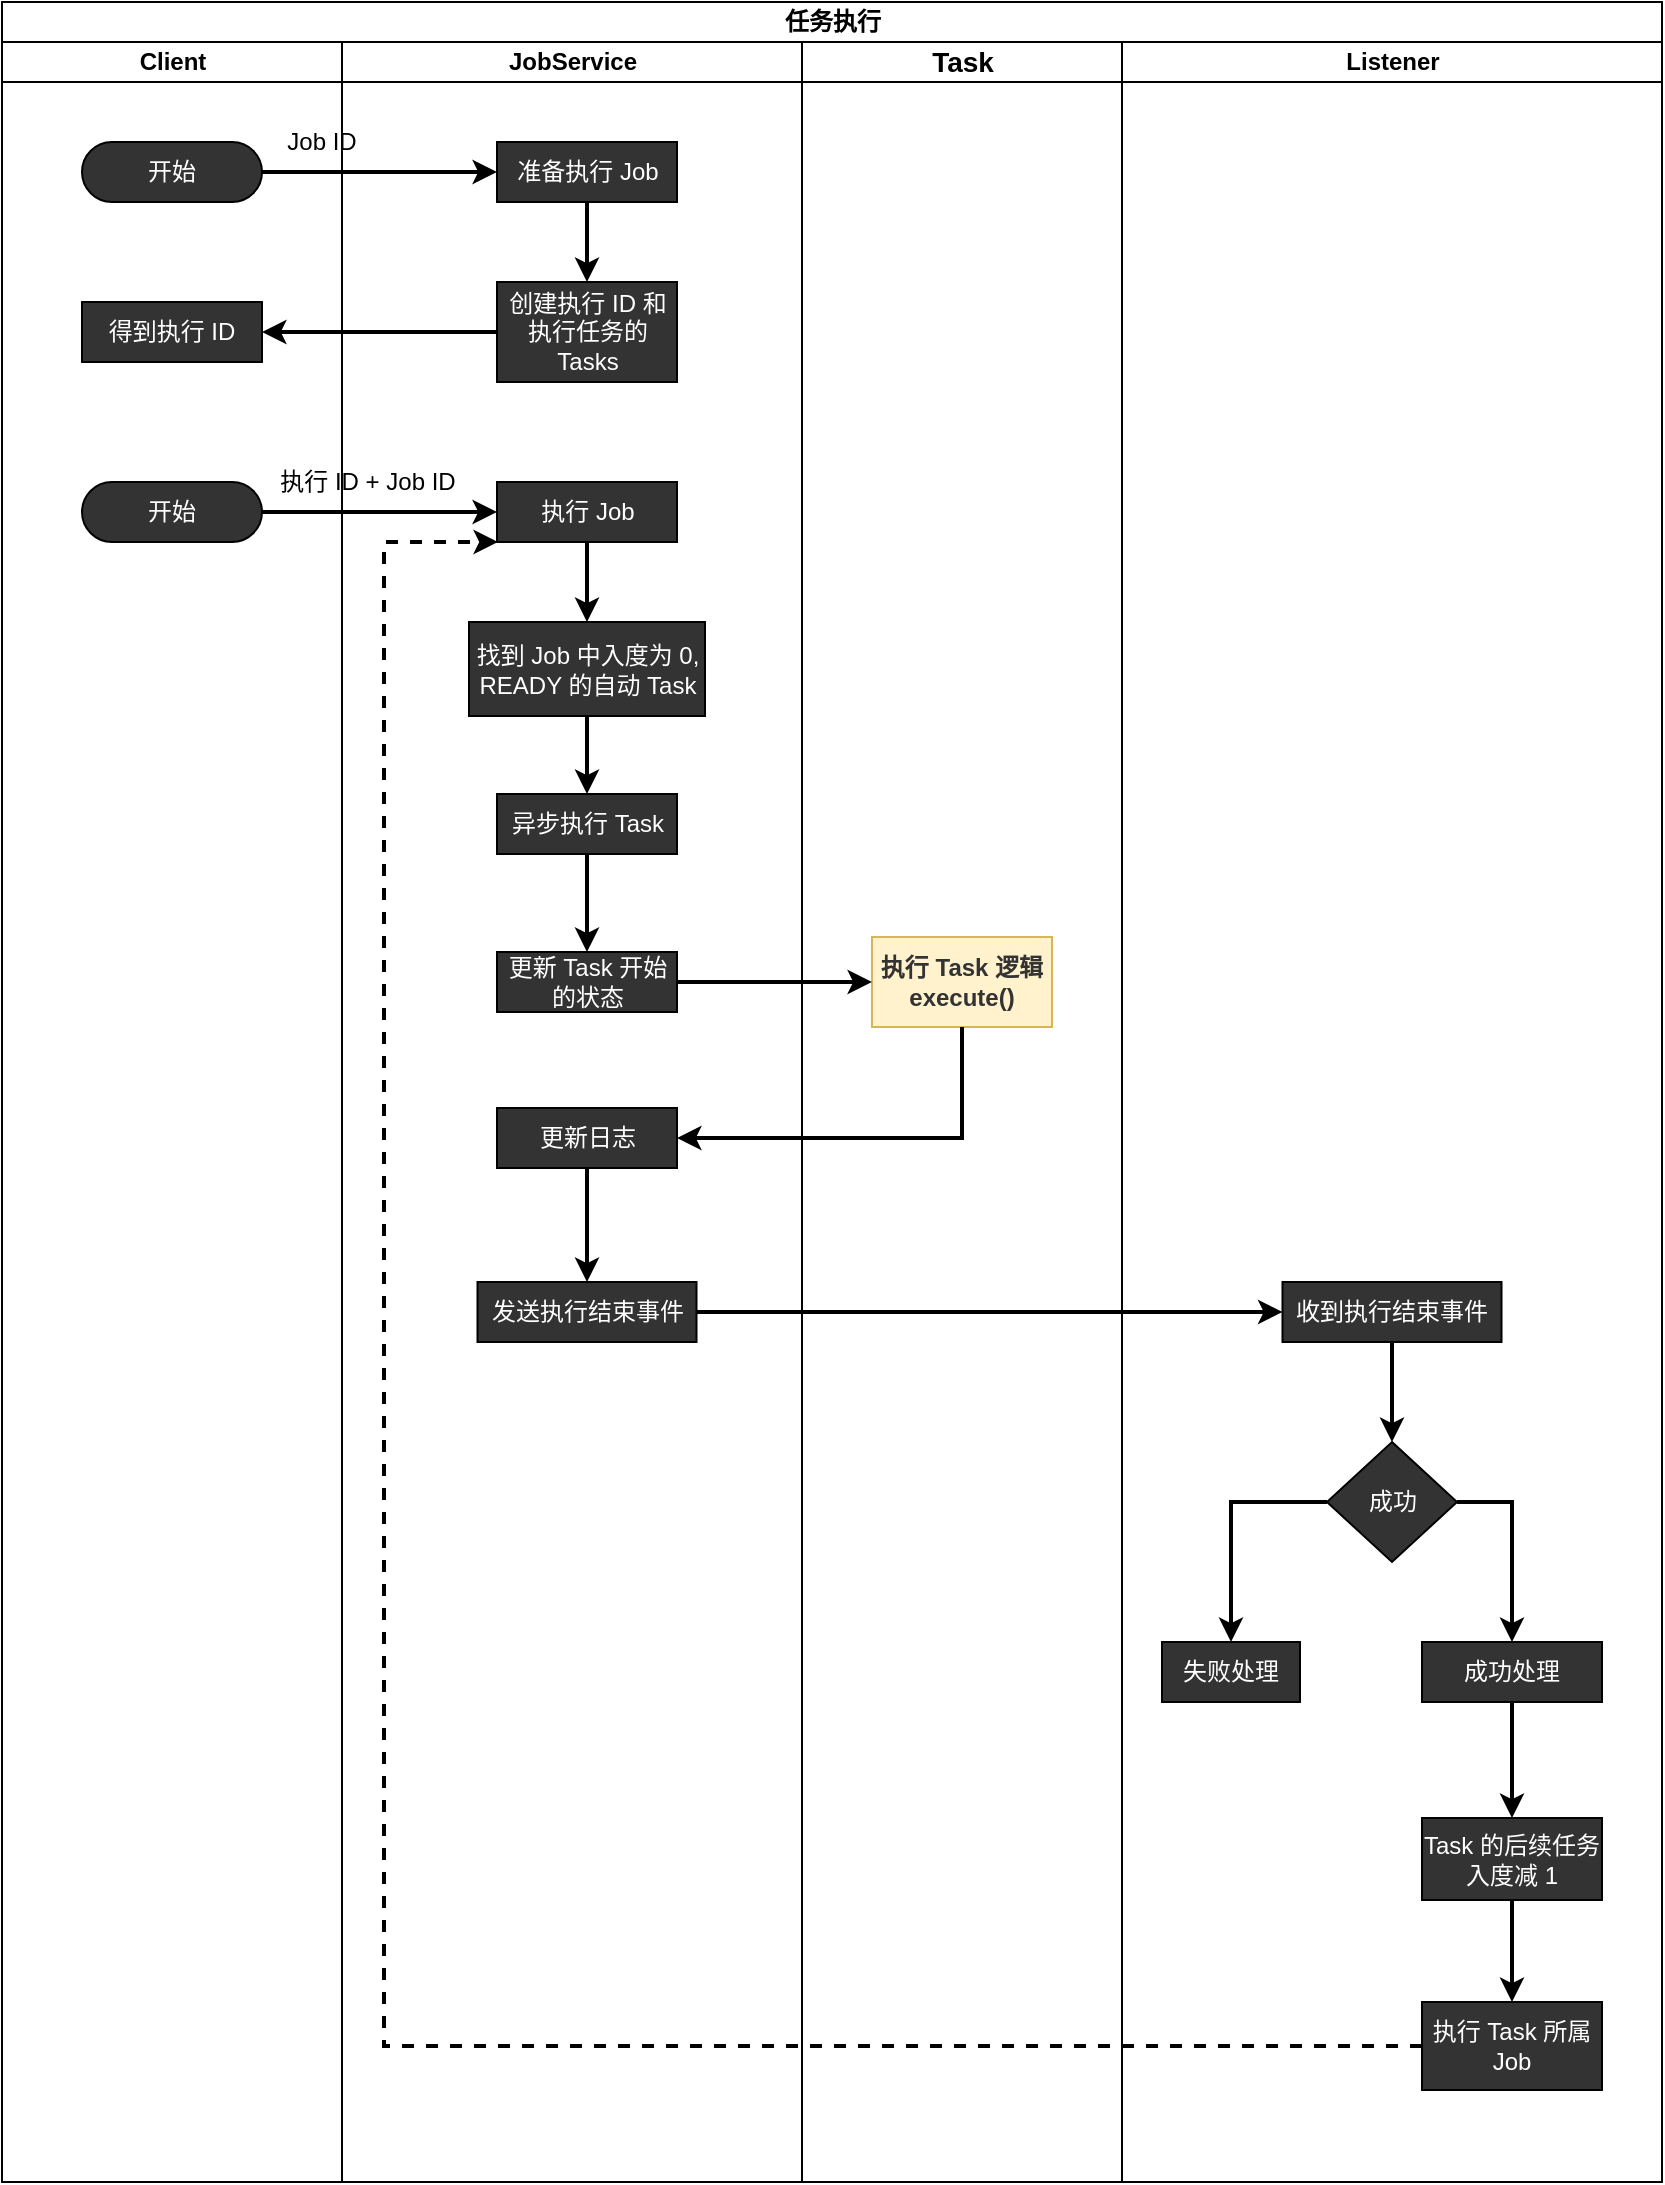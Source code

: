 <mxfile version="13.1.3" pages="2">
    <diagram id="6hGFLwfOUW9BJ-s0fimq" name="Flowchart">
        <mxGraphModel dx="1038" dy="667" grid="1" gridSize="10" guides="1" tooltips="1" connect="1" arrows="1" fold="1" page="1" pageScale="1" pageWidth="827" pageHeight="1169" math="0" shadow="0">
            <root>
                <mxCell id="0"/>
                <mxCell id="1" parent="0"/>
                <mxCell id="2" value="任务执行" style="swimlane;html=1;childLayout=stackLayout;resizeParent=1;resizeParentMax=0;startSize=20;rounded=0;shadow=0;" parent="1" vertex="1">
                    <mxGeometry x="80" y="50" width="830" height="1090" as="geometry"/>
                </mxCell>
                <mxCell id="3" value="Client" style="swimlane;html=1;startSize=20;" parent="2" vertex="1">
                    <mxGeometry y="20" width="170" height="1070" as="geometry">
                        <mxRectangle y="20" width="30" height="600" as="alternateBounds"/>
                    </mxGeometry>
                </mxCell>
                <mxCell id="64" value="开始" style="rounded=1;whiteSpace=wrap;html=1;fillColor=#333333;fontColor=#FFFFFF;absoluteArcSize=1;arcSize=44;" parent="3" vertex="1">
                    <mxGeometry x="40" y="220" width="90" height="30" as="geometry"/>
                </mxCell>
                <mxCell id="56" value="开始" style="rounded=1;whiteSpace=wrap;html=1;fillColor=#333333;fontColor=#FFFFFF;absoluteArcSize=1;arcSize=44;" parent="3" vertex="1">
                    <mxGeometry x="40" y="50" width="90" height="30" as="geometry"/>
                </mxCell>
                <mxCell id="63" value="得到执行 ID" style="rounded=0;whiteSpace=wrap;html=1;fillColor=#333333;fontColor=#FFFFFF;" parent="3" vertex="1">
                    <mxGeometry x="40" y="130" width="90" height="30" as="geometry"/>
                </mxCell>
                <mxCell id="4" value="JobService" style="swimlane;html=1;startSize=20;" parent="2" vertex="1">
                    <mxGeometry x="170" y="20" width="230" height="1070" as="geometry">
                        <mxRectangle x="170" y="20" width="30" height="460" as="alternateBounds"/>
                    </mxGeometry>
                </mxCell>
                <mxCell id="70" value="Job ID" style="text;html=1;strokeColor=none;fillColor=none;align=center;verticalAlign=middle;whiteSpace=wrap;rounded=0;" parent="4" vertex="1">
                    <mxGeometry x="-60" y="40" width="100" height="20" as="geometry"/>
                </mxCell>
                <mxCell id="67" value="执行 ID + Job ID" style="text;html=1;strokeColor=none;fillColor=none;align=center;verticalAlign=middle;whiteSpace=wrap;rounded=0;" parent="4" vertex="1">
                    <mxGeometry x="-37" y="210" width="100" height="20" as="geometry"/>
                </mxCell>
                <mxCell id="izEMSaz2lAZoi_h1nXD7-84" value="发送执行结束事件" style="rounded=0;whiteSpace=wrap;html=1;fillColor=#333333;fontColor=#FFFFFF;" parent="4" vertex="1">
                    <mxGeometry x="67.75" y="620" width="109.5" height="30" as="geometry"/>
                </mxCell>
                <mxCell id="12" value="更新 Task 开始的状态" style="rounded=0;whiteSpace=wrap;html=1;fillColor=#333333;fontColor=#FFFFFF;" parent="4" vertex="1">
                    <mxGeometry x="77.5" y="455" width="90" height="30" as="geometry"/>
                </mxCell>
                <mxCell id="75" style="edgeStyle=orthogonalEdgeStyle;rounded=0;orthogonalLoop=1;jettySize=auto;html=1;strokeWidth=2;" parent="4" source="11" target="12" edge="1">
                    <mxGeometry relative="1" as="geometry"/>
                </mxCell>
                <mxCell id="11" value="异步执行 Task" style="rounded=0;whiteSpace=wrap;html=1;fillColor=#333333;fontColor=#FFFFFF;" parent="4" vertex="1">
                    <mxGeometry x="77.5" y="376" width="90" height="30" as="geometry"/>
                </mxCell>
                <mxCell id="21" style="edgeStyle=orthogonalEdgeStyle;rounded=0;orthogonalLoop=1;jettySize=auto;html=1;entryX=0.5;entryY=0;entryDx=0;entryDy=0;strokeWidth=2;fontColor=#FFFFFF;" parent="4" source="10" target="11" edge="1">
                    <mxGeometry relative="1" as="geometry"/>
                </mxCell>
                <mxCell id="20" style="edgeStyle=orthogonalEdgeStyle;rounded=0;orthogonalLoop=1;jettySize=auto;html=1;fontColor=#FFFFFF;strokeWidth=2;" parent="4" source="7" target="10" edge="1">
                    <mxGeometry relative="1" as="geometry"/>
                </mxCell>
                <mxCell id="7" value="执行 Job" style="rounded=0;whiteSpace=wrap;html=1;fillColor=#333333;fontColor=#FFFFFF;" parent="4" vertex="1">
                    <mxGeometry x="77.5" y="220" width="90" height="30" as="geometry"/>
                </mxCell>
                <mxCell id="izEMSaz2lAZoi_h1nXD7-85" style="edgeStyle=none;rounded=0;orthogonalLoop=1;jettySize=auto;html=1;entryX=0.5;entryY=0;entryDx=0;entryDy=0;strokeWidth=2;fontSize=14;fontColor=#333333;" parent="4" source="34" target="izEMSaz2lAZoi_h1nXD7-84" edge="1">
                    <mxGeometry relative="1" as="geometry"/>
                </mxCell>
                <mxCell id="34" value="更新日志" style="rounded=0;whiteSpace=wrap;html=1;fillColor=#333333;fontColor=#FFFFFF;" parent="4" vertex="1">
                    <mxGeometry x="77.5" y="533" width="90" height="30" as="geometry"/>
                </mxCell>
                <mxCell id="61" style="edgeStyle=orthogonalEdgeStyle;rounded=0;orthogonalLoop=1;jettySize=auto;html=1;strokeWidth=2;" parent="4" source="58" target="60" edge="1">
                    <mxGeometry relative="1" as="geometry"/>
                </mxCell>
                <mxCell id="58" value="准备执行 Job" style="rounded=0;whiteSpace=wrap;html=1;fillColor=#333333;fontColor=#FFFFFF;" parent="4" vertex="1">
                    <mxGeometry x="77.5" y="50" width="90" height="30" as="geometry"/>
                </mxCell>
                <mxCell id="60" value="创建执行 ID 和 执行任务的 Tasks" style="rounded=0;whiteSpace=wrap;html=1;fillColor=#333333;fontColor=#FFFFFF;" parent="4" vertex="1">
                    <mxGeometry x="77.5" y="120" width="90" height="50" as="geometry"/>
                </mxCell>
                <mxCell id="10" value="找到 Job 中入度为 0, READY 的自动 Task" style="rounded=0;whiteSpace=wrap;html=1;fillColor=#333333;fontColor=#FFFFFF;" parent="4" vertex="1">
                    <mxGeometry x="63.5" y="290" width="118" height="47" as="geometry"/>
                </mxCell>
                <mxCell id="5" value="Task" style="swimlane;html=1;startSize=20;fontSize=14;" parent="2" vertex="1">
                    <mxGeometry x="400" y="20" width="160" height="1070" as="geometry"/>
                </mxCell>
                <mxCell id="23" value="执行 Task 逻辑&lt;br&gt;execute()" style="rounded=0;whiteSpace=wrap;html=1;fillColor=#fff2cc;strokeColor=#d6b656;fontStyle=1;fontColor=#333333;" parent="5" vertex="1">
                    <mxGeometry x="35" y="447.5" width="90" height="45" as="geometry"/>
                </mxCell>
                <mxCell id="39" style="edgeStyle=orthogonalEdgeStyle;rounded=0;orthogonalLoop=1;jettySize=auto;html=1;strokeWidth=2;fontColor=#FFFFFF;dashed=1;" parent="2" source="30" edge="1">
                    <mxGeometry relative="1" as="geometry">
                        <mxPoint x="248" y="270" as="targetPoint"/>
                        <Array as="points">
                            <mxPoint x="191" y="1022"/>
                            <mxPoint x="191" y="270"/>
                        </Array>
                    </mxGeometry>
                </mxCell>
                <mxCell id="59" style="edgeStyle=orthogonalEdgeStyle;rounded=0;orthogonalLoop=1;jettySize=auto;html=1;entryX=0;entryY=0.5;entryDx=0;entryDy=0;strokeWidth=2;" parent="2" source="56" target="58" edge="1">
                    <mxGeometry relative="1" as="geometry"/>
                </mxCell>
                <mxCell id="65" style="edgeStyle=orthogonalEdgeStyle;rounded=0;orthogonalLoop=1;jettySize=auto;html=1;strokeWidth=2;" parent="2" source="60" target="63" edge="1">
                    <mxGeometry relative="1" as="geometry"/>
                </mxCell>
                <mxCell id="66" style="edgeStyle=orthogonalEdgeStyle;rounded=0;orthogonalLoop=1;jettySize=auto;html=1;strokeWidth=2;" parent="2" source="64" target="7" edge="1">
                    <mxGeometry relative="1" as="geometry"/>
                </mxCell>
                <mxCell id="24" style="edgeStyle=orthogonalEdgeStyle;rounded=0;orthogonalLoop=1;jettySize=auto;html=1;strokeWidth=2;fontColor=#FFFFFF;" parent="2" source="12" target="23" edge="1">
                    <mxGeometry relative="1" as="geometry"/>
                </mxCell>
                <mxCell id="71" style="edgeStyle=orthogonalEdgeStyle;rounded=0;orthogonalLoop=1;jettySize=auto;html=1;entryX=1;entryY=0.5;entryDx=0;entryDy=0;strokeWidth=2;" parent="2" source="23" target="34" edge="1">
                    <mxGeometry relative="1" as="geometry">
                        <Array as="points">
                            <mxPoint x="480" y="568"/>
                        </Array>
                    </mxGeometry>
                </mxCell>
                <mxCell id="49" value="Listener" style="swimlane;html=1;startSize=20;" parent="2" vertex="1">
                    <mxGeometry x="560" y="20" width="270" height="1070" as="geometry"/>
                </mxCell>
                <mxCell id="74" value="失败处理" style="rounded=0;whiteSpace=wrap;html=1;fillColor=#333333;fontColor=#FFFFFF;" parent="49" vertex="1">
                    <mxGeometry x="20" y="800" width="69" height="30" as="geometry"/>
                </mxCell>
                <mxCell id="izEMSaz2lAZoi_h1nXD7-91" style="edgeStyle=none;rounded=0;orthogonalLoop=1;jettySize=auto;html=1;strokeWidth=2;fontSize=14;fontColor=#333333;" parent="49" source="izEMSaz2lAZoi_h1nXD7-88" target="72" edge="1">
                    <mxGeometry relative="1" as="geometry"/>
                </mxCell>
                <mxCell id="izEMSaz2lAZoi_h1nXD7-88" value="收到执行结束事件" style="rounded=0;whiteSpace=wrap;html=1;fillColor=#333333;fontColor=#FFFFFF;" parent="49" vertex="1">
                    <mxGeometry x="80.25" y="620" width="109.5" height="30" as="geometry"/>
                </mxCell>
                <mxCell id="izEMSaz2lAZoi_h1nXD7-92" style="edgeStyle=orthogonalEdgeStyle;rounded=0;orthogonalLoop=1;jettySize=auto;html=1;entryX=0.5;entryY=0;entryDx=0;entryDy=0;strokeWidth=2;fontSize=14;fontColor=#333333;" parent="49" source="72" target="74" edge="1">
                    <mxGeometry relative="1" as="geometry"/>
                </mxCell>
                <mxCell id="izEMSaz2lAZoi_h1nXD7-93" style="edgeStyle=orthogonalEdgeStyle;rounded=0;orthogonalLoop=1;jettySize=auto;html=1;strokeWidth=2;fontSize=14;fontColor=#333333;" parent="49" source="72" target="27" edge="1">
                    <mxGeometry relative="1" as="geometry">
                        <Array as="points">
                            <mxPoint x="195" y="730"/>
                        </Array>
                    </mxGeometry>
                </mxCell>
                <mxCell id="72" value="成功" style="rhombus;whiteSpace=wrap;html=1;rounded=0;fontColor=#FFFFFF;fillColor=#333333;" parent="49" vertex="1">
                    <mxGeometry x="102.5" y="700" width="65" height="60" as="geometry"/>
                </mxCell>
                <mxCell id="81" style="edgeStyle=orthogonalEdgeStyle;rounded=0;orthogonalLoop=1;jettySize=auto;html=1;strokeWidth=2;" parent="49" source="27" target="80" edge="1">
                    <mxGeometry relative="1" as="geometry"/>
                </mxCell>
                <mxCell id="82" style="edgeStyle=orthogonalEdgeStyle;rounded=0;orthogonalLoop=1;jettySize=auto;html=1;strokeWidth=2;entryX=0.5;entryY=0;entryDx=0;entryDy=0;" parent="49" source="80" target="30" edge="1">
                    <mxGeometry relative="1" as="geometry">
                        <mxPoint x="195" y="973" as="targetPoint"/>
                    </mxGeometry>
                </mxCell>
                <mxCell id="30" value="执行 Task 所属 Job" style="rounded=0;whiteSpace=wrap;html=1;fillColor=#333333;fontColor=#FFFFFF;" parent="49" vertex="1">
                    <mxGeometry x="150" y="980" width="90" height="44" as="geometry"/>
                </mxCell>
                <mxCell id="80" value="Task 的后续任务入度减 1" style="rounded=0;whiteSpace=wrap;html=1;fillColor=#333333;fontColor=#FFFFFF;" parent="49" vertex="1">
                    <mxGeometry x="150" y="888" width="90" height="41" as="geometry"/>
                </mxCell>
                <mxCell id="27" value="成功处理" style="rounded=0;whiteSpace=wrap;html=1;fillColor=#333333;fontColor=#FFFFFF;" parent="49" vertex="1">
                    <mxGeometry x="150" y="800" width="90" height="30" as="geometry"/>
                </mxCell>
                <mxCell id="izEMSaz2lAZoi_h1nXD7-89" style="edgeStyle=none;rounded=0;orthogonalLoop=1;jettySize=auto;html=1;strokeWidth=2;fontSize=14;fontColor=#333333;" parent="2" source="izEMSaz2lAZoi_h1nXD7-84" target="izEMSaz2lAZoi_h1nXD7-88" edge="1">
                    <mxGeometry relative="1" as="geometry"/>
                </mxCell>
            </root>
        </mxGraphModel>
    </diagram>
    <diagram id="a9T4TCetVIo2ZtlSvRRl" name="Job Orchestration">
        <mxGraphModel dx="1038" dy="667" grid="1" gridSize="10" guides="1" tooltips="1" connect="1" arrows="1" fold="1" page="1" pageScale="1" pageWidth="827" pageHeight="1169" math="0" shadow="0">
            <root>
                <mxCell id="mjeOCrbBiDs6R1apu2A3-0"/>
                <mxCell id="mjeOCrbBiDs6R1apu2A3-1" parent="mjeOCrbBiDs6R1apu2A3-0"/>
                <mxCell id="nG__DPVO9xfzbvcBz8Nz-7" style="rounded=0;orthogonalLoop=1;jettySize=auto;html=1;strokeWidth=2;exitX=1;exitY=0.5;exitDx=0;exitDy=0;entryX=0;entryY=0.25;entryDx=0;entryDy=0;" parent="mjeOCrbBiDs6R1apu2A3-1" source="nG__DPVO9xfzbvcBz8Nz-0" target="nG__DPVO9xfzbvcBz8Nz-3" edge="1">
                    <mxGeometry relative="1" as="geometry"/>
                </mxCell>
                <mxCell id="nG__DPVO9xfzbvcBz8Nz-0" value="1" style="rounded=0;whiteSpace=wrap;html=1;fontSize=16;fontColor=#FFFFFF;fillColor=#333333;" parent="mjeOCrbBiDs6R1apu2A3-1" vertex="1">
                    <mxGeometry x="59" y="170" width="90" height="40" as="geometry"/>
                </mxCell>
                <mxCell id="nG__DPVO9xfzbvcBz8Nz-8" style="edgeStyle=none;rounded=0;orthogonalLoop=1;jettySize=auto;html=1;entryX=0;entryY=0.75;entryDx=0;entryDy=0;strokeWidth=2;exitX=1;exitY=0.5;exitDx=0;exitDy=0;" parent="mjeOCrbBiDs6R1apu2A3-1" source="nG__DPVO9xfzbvcBz8Nz-2" target="nG__DPVO9xfzbvcBz8Nz-3" edge="1">
                    <mxGeometry relative="1" as="geometry"/>
                </mxCell>
                <mxCell id="nG__DPVO9xfzbvcBz8Nz-2" value="2" style="rounded=0;whiteSpace=wrap;html=1;fontSize=16;fontColor=#FFFFFF;fillColor=#333333;" parent="mjeOCrbBiDs6R1apu2A3-1" vertex="1">
                    <mxGeometry x="59" y="250" width="90" height="40" as="geometry"/>
                </mxCell>
                <mxCell id="nG__DPVO9xfzbvcBz8Nz-11" style="edgeStyle=none;rounded=0;orthogonalLoop=1;jettySize=auto;html=1;entryX=0;entryY=0.25;entryDx=0;entryDy=0;strokeWidth=2;exitX=1;exitY=1;exitDx=0;exitDy=0;" parent="mjeOCrbBiDs6R1apu2A3-1" source="nG__DPVO9xfzbvcBz8Nz-3" target="nG__DPVO9xfzbvcBz8Nz-6" edge="1">
                    <mxGeometry relative="1" as="geometry"/>
                </mxCell>
                <mxCell id="nG__DPVO9xfzbvcBz8Nz-3" value="3" style="rounded=0;whiteSpace=wrap;html=1;fontSize=16;fontColor=#FFFFFF;fillColor=#333333;" parent="mjeOCrbBiDs6R1apu2A3-1" vertex="1">
                    <mxGeometry x="219" y="210" width="90" height="40" as="geometry"/>
                </mxCell>
                <mxCell id="nG__DPVO9xfzbvcBz8Nz-9" style="edgeStyle=none;rounded=0;orthogonalLoop=1;jettySize=auto;html=1;entryX=0;entryY=0.5;entryDx=0;entryDy=0;strokeWidth=2;" parent="mjeOCrbBiDs6R1apu2A3-1" source="nG__DPVO9xfzbvcBz8Nz-4" target="nG__DPVO9xfzbvcBz8Nz-5" edge="1">
                    <mxGeometry relative="1" as="geometry"/>
                </mxCell>
                <mxCell id="nG__DPVO9xfzbvcBz8Nz-4" value="4" style="rounded=0;whiteSpace=wrap;html=1;fontSize=16;fontColor=#FFFFFF;fillColor=#333333;" parent="mjeOCrbBiDs6R1apu2A3-1" vertex="1">
                    <mxGeometry x="59" y="340" width="90" height="40" as="geometry"/>
                </mxCell>
                <mxCell id="nG__DPVO9xfzbvcBz8Nz-10" style="edgeStyle=none;rounded=0;orthogonalLoop=1;jettySize=auto;html=1;entryX=0;entryY=0.75;entryDx=0;entryDy=0;strokeWidth=2;exitX=1;exitY=0;exitDx=0;exitDy=0;" parent="mjeOCrbBiDs6R1apu2A3-1" source="nG__DPVO9xfzbvcBz8Nz-5" target="nG__DPVO9xfzbvcBz8Nz-6" edge="1">
                    <mxGeometry relative="1" as="geometry"/>
                </mxCell>
                <mxCell id="nG__DPVO9xfzbvcBz8Nz-5" value="5" style="rounded=0;whiteSpace=wrap;html=1;fontSize=16;fontColor=#FFFFFF;fillColor=#333333;" parent="mjeOCrbBiDs6R1apu2A3-1" vertex="1">
                    <mxGeometry x="219" y="340" width="90" height="40" as="geometry"/>
                </mxCell>
                <mxCell id="nG__DPVO9xfzbvcBz8Nz-15" style="edgeStyle=none;rounded=0;orthogonalLoop=1;jettySize=auto;html=1;entryX=0;entryY=0.5;entryDx=0;entryDy=0;strokeWidth=2;exitX=1;exitY=0;exitDx=0;exitDy=0;" parent="mjeOCrbBiDs6R1apu2A3-1" source="nG__DPVO9xfzbvcBz8Nz-6" target="nG__DPVO9xfzbvcBz8Nz-13" edge="1">
                    <mxGeometry relative="1" as="geometry"/>
                </mxCell>
                <mxCell id="nG__DPVO9xfzbvcBz8Nz-16" style="edgeStyle=none;rounded=0;orthogonalLoop=1;jettySize=auto;html=1;entryX=0;entryY=0.5;entryDx=0;entryDy=0;strokeWidth=2;exitX=1;exitY=1;exitDx=0;exitDy=0;" parent="mjeOCrbBiDs6R1apu2A3-1" source="nG__DPVO9xfzbvcBz8Nz-6" target="nG__DPVO9xfzbvcBz8Nz-12" edge="1">
                    <mxGeometry relative="1" as="geometry"/>
                </mxCell>
                <mxCell id="nG__DPVO9xfzbvcBz8Nz-6" value="6" style="rounded=0;whiteSpace=wrap;html=1;fontSize=16;fontColor=#FFFFFF;fillColor=#333333;" parent="mjeOCrbBiDs6R1apu2A3-1" vertex="1">
                    <mxGeometry x="389" y="270" width="90" height="40" as="geometry"/>
                </mxCell>
                <mxCell id="nG__DPVO9xfzbvcBz8Nz-19" style="edgeStyle=none;rounded=0;orthogonalLoop=1;jettySize=auto;html=1;entryX=0;entryY=0.75;entryDx=0;entryDy=0;strokeWidth=2;exitX=1;exitY=0;exitDx=0;exitDy=0;" parent="mjeOCrbBiDs6R1apu2A3-1" source="nG__DPVO9xfzbvcBz8Nz-12" target="nG__DPVO9xfzbvcBz8Nz-17" edge="1">
                    <mxGeometry relative="1" as="geometry"/>
                </mxCell>
                <mxCell id="nG__DPVO9xfzbvcBz8Nz-12" value="8" style="rounded=0;whiteSpace=wrap;html=1;fontSize=16;fontColor=#FFFFFF;fillColor=#333333;" parent="mjeOCrbBiDs6R1apu2A3-1" vertex="1">
                    <mxGeometry x="529" y="330" width="90" height="40" as="geometry"/>
                </mxCell>
                <mxCell id="nG__DPVO9xfzbvcBz8Nz-18" style="edgeStyle=none;rounded=0;orthogonalLoop=1;jettySize=auto;html=1;strokeWidth=2;entryX=0;entryY=0.25;entryDx=0;entryDy=0;" parent="mjeOCrbBiDs6R1apu2A3-1" source="nG__DPVO9xfzbvcBz8Nz-13" target="nG__DPVO9xfzbvcBz8Nz-17" edge="1">
                    <mxGeometry relative="1" as="geometry"/>
                </mxCell>
                <mxCell id="nG__DPVO9xfzbvcBz8Nz-13" value="7" style="rounded=0;whiteSpace=wrap;html=1;fontSize=16;fontColor=#FFFFFF;fillColor=#333333;" parent="mjeOCrbBiDs6R1apu2A3-1" vertex="1">
                    <mxGeometry x="529" y="210" width="90" height="40" as="geometry"/>
                </mxCell>
                <mxCell id="nG__DPVO9xfzbvcBz8Nz-17" value="9" style="rounded=0;whiteSpace=wrap;html=1;fontSize=16;fontColor=#FFFFFF;fillColor=#333333;" parent="mjeOCrbBiDs6R1apu2A3-1" vertex="1">
                    <mxGeometry x="679" y="270" width="90" height="40" as="geometry"/>
                </mxCell>
                <mxCell id="nG__DPVO9xfzbvcBz8Nz-20" value="并行任务编排" style="text;html=1;strokeColor=#6c8ebf;fillColor=#dae8fc;align=center;verticalAlign=middle;whiteSpace=wrap;rounded=0;fontSize=20;" parent="mjeOCrbBiDs6R1apu2A3-1" vertex="1">
                    <mxGeometry x="329" y="80" width="160" height="30" as="geometry"/>
                </mxCell>
                <mxCell id="HBYHVJVxWTVsO3riy6Tx-0" value="" style="rounded=1;whiteSpace=wrap;html=1;fontSize=16;fillColor=none;dashed=1;arcSize=6;strokeColor=#333333;" parent="mjeOCrbBiDs6R1apu2A3-1" vertex="1">
                    <mxGeometry x="40" y="150" width="130" height="250" as="geometry"/>
                </mxCell>
                <mxCell id="HBYHVJVxWTVsO3riy6Tx-1" value="" style="rounded=1;whiteSpace=wrap;html=1;fontSize=16;fillColor=none;dashed=1;arcSize=6;strokeColor=#333333;" parent="mjeOCrbBiDs6R1apu2A3-1" vertex="1">
                    <mxGeometry x="509" y="190" width="130" height="200" as="geometry"/>
                </mxCell>
            </root>
        </mxGraphModel>
    </diagram>
</mxfile>
